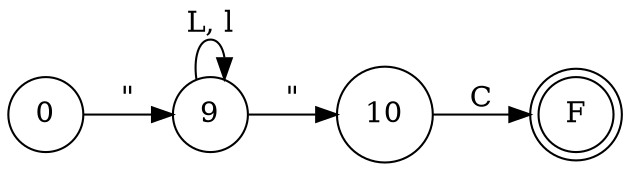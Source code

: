 digraph DFA {
    rankdir = LR;
    node [shape = circle;];
    F [shape = doublecircle;];
    
    0 -> 9 [label = "\"";];
    9 -> 9 [label = "L, l";];
    9 -> 10 [label = "\"";];
    10 -> F [label = "C";];
}